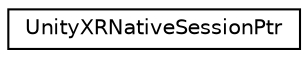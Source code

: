 digraph "Graphical Class Hierarchy"
{
 // LATEX_PDF_SIZE
  edge [fontname="Helvetica",fontsize="10",labelfontname="Helvetica",labelfontsize="10"];
  node [fontname="Helvetica",fontsize="10",shape=record];
  rankdir="LR";
  Node0 [label="UnityXRNativeSessionPtr",height=0.2,width=0.4,color="black", fillcolor="white", style="filled",URL="$structUnityXRNativeSessionPtr.html",tooltip=" "];
}
